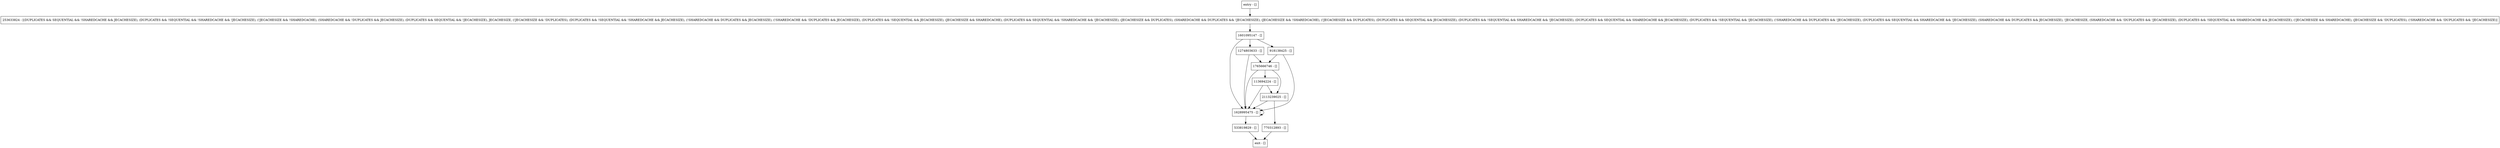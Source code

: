 digraph retrieveNext {
node [shape=record];
1601095147 [label="1601095147 - []"];
1274803633 [label="1274803633 - []"];
113694224 [label="113694224 - []"];
1765666746 [label="1765666746 - []"];
entry [label="entry - []"];
exit [label="exit - []"];
253633824 [label="253633824 - [(DUPLICATES && SEQUENTIAL && !SHAREDCACHE && JECACHESIZE), (DUPLICATES && !SEQUENTIAL && !SHAREDCACHE && !JECACHESIZE), (!JECACHESIZE && !SHAREDCACHE), (SHAREDCACHE && !DUPLICATES && JECACHESIZE), (DUPLICATES && SEQUENTIAL && !JECACHESIZE), JECACHESIZE, (!JECACHESIZE && !DUPLICATES), (DUPLICATES && !SEQUENTIAL && !SHAREDCACHE && JECACHESIZE), (!SHAREDCACHE && DUPLICATES && JECACHESIZE), (!SHAREDCACHE && !DUPLICATES && JECACHESIZE), (DUPLICATES && !SEQUENTIAL && JECACHESIZE), (JECACHESIZE && SHAREDCACHE), (DUPLICATES && SEQUENTIAL && !SHAREDCACHE && !JECACHESIZE), (JECACHESIZE && DUPLICATES), (SHAREDCACHE && DUPLICATES && !JECACHESIZE), (JECACHESIZE && !SHAREDCACHE), (!JECACHESIZE && DUPLICATES), (DUPLICATES && SEQUENTIAL && JECACHESIZE), (DUPLICATES && !SEQUENTIAL && SHAREDCACHE && !JECACHESIZE), (DUPLICATES && SEQUENTIAL && SHAREDCACHE && JECACHESIZE), (DUPLICATES && !SEQUENTIAL && !JECACHESIZE), (!SHAREDCACHE && DUPLICATES && !JECACHESIZE), (DUPLICATES && SEQUENTIAL && SHAREDCACHE && !JECACHESIZE), (SHAREDCACHE && DUPLICATES && JECACHESIZE), !JECACHESIZE, (SHAREDCACHE && !DUPLICATES && !JECACHESIZE), (DUPLICATES && !SEQUENTIAL && SHAREDCACHE && JECACHESIZE), (!JECACHESIZE && SHAREDCACHE), (JECACHESIZE && !DUPLICATES), (!SHAREDCACHE && !DUPLICATES && !JECACHESIZE)]"];
533819829 [label="533819829 - []"];
918138425 [label="918138425 - []"];
2113239025 [label="2113239025 - []"];
770312893 [label="770312893 - []"];
1628995475 [label="1628995475 - []"];
entry;
exit;
1601095147 -> 1274803633;
1601095147 -> 918138425;
1601095147 -> 1628995475;
1274803633 -> 1765666746;
1274803633 -> 1628995475;
113694224 -> 2113239025;
113694224 -> 1628995475;
1765666746 -> 113694224;
1765666746 -> 2113239025;
1765666746 -> 1628995475;
entry -> 253633824;
253633824 -> 1601095147;
533819829 -> exit;
918138425 -> 1765666746;
918138425 -> 1628995475;
2113239025 -> 770312893;
2113239025 -> 1628995475;
770312893 -> exit;
1628995475 -> 533819829;
1628995475 -> 1628995475;
}
